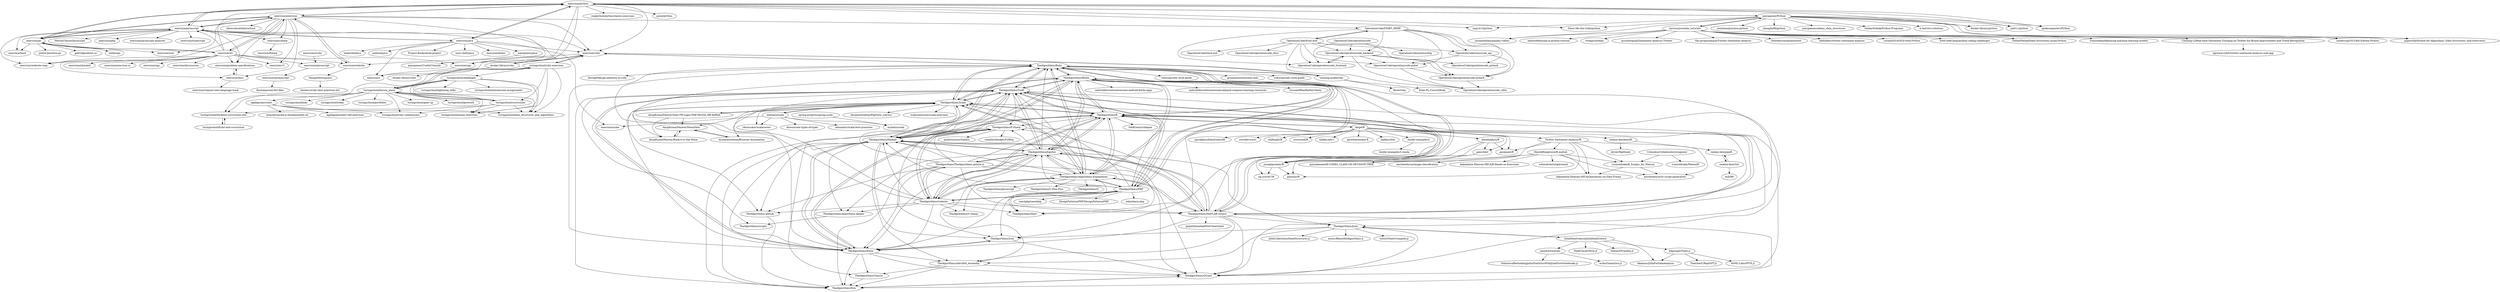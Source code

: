 digraph G {
"exercism/python" -> "xxg1413/python" ["e"=1]
"exercism/python" -> "exercism/exercism"
"exercism/python" -> "joeyajames/Python"
"exercism/python" -> "exercism/javascript"
"exercism/python" -> "exercism/c" ["e"=1]
"exercism/python" -> "Show-Me-the-Code/python" ["e"=1]
"exercism/python" -> "exercism/java"
"exercism/python" -> "realpython/python-basics-exercises" ["e"=1]
"exercism/python" -> "exercism/go"
"exercism/python" -> "poise/python" ["e"=1]
"exercism/python" -> "exercism/cpp"
"exercism/python" -> "docker-library/python" ["e"=1]
"exercism/python" -> "joe011/python" ["e"=1]
"exercism/python" -> "geekcomputers/Python" ["e"=1]
"exercism/python" -> "exercism/ruby"
"TheAlgorithms/Kotlin" -> "TheAlgorithms/Swift"
"TheAlgorithms/Kotlin" -> "TheAlgorithms/Dart" ["e"=1]
"TheAlgorithms/Kotlin" -> "TheAlgorithms/Scala"
"TheAlgorithms/Kotlin" -> "TheAlgorithms/Ruby"
"TheAlgorithms/Kotlin" -> "TheAlgorithms/R"
"TheAlgorithms/Kotlin" -> "TheAlgorithms/Algorithms-Explanation"
"TheAlgorithms/Kotlin" -> "TheAlgorithms/PHP"
"TheAlgorithms/Kotlin" -> "TheAlgorithms/Jupyter"
"TheAlgorithms/Kotlin" -> "TheAlgorithms/Haskell"
"TheAlgorithms/Kotlin" -> "TheAlgorithms/Elixir"
"TheAlgorithms/Kotlin" -> "androiddevnotes/awesome-jetpack-compose-learning-resources" ["e"=1]
"TheAlgorithms/Kotlin" -> "TheAlgorithms/website"
"TheAlgorithms/Kotlin" -> "TheAlgorithms/Lua"
"TheAlgorithms/Kotlin" -> "hussien89aa/KotlinUdemy" ["e"=1]
"TheAlgorithms/Kotlin" -> "androiddevnotes/awesome-android-kotlin-apps" ["e"=1]
"TheAlgorithms/PHP" -> "DesignPatternsPHP/DesignPatternsPHP" ["e"=1]
"TheAlgorithms/PHP" -> "TheAlgorithms/Swift"
"TheAlgorithms/PHP" -> "TheAlgorithms/Ruby"
"TheAlgorithms/PHP" -> "TheAlgorithms/Kotlin"
"TheAlgorithms/PHP" -> "TheAlgorithms/Algorithms-Explanation"
"TheAlgorithms/PHP" -> "TheAlgorithms/website"
"TheAlgorithms/PHP" -> "TheAlgorithms/Dart" ["e"=1]
"TheAlgorithms/PHP" -> "TheAlgorithms/Jupyter"
"TheAlgorithms/PHP" -> "odan/learn-php" ["e"=1]
"TheAlgorithms/PHP" -> "TheAlgorithms/R"
"TheAlgorithms/PHP" -> "TheAlgorithms/Elixir"
"TheAlgorithms/PHP" -> "TheAlgorithms/Haskell"
"TheAlgorithms/PHP" -> "reactphp/reactphp" ["e"=1]
"TheAlgorithms/PHP" -> "TheAlgorithms/Scala"
"TheAlgorithms/PHP" -> "TheAlgorithms/Lua"
"joeyajames/Python" -> "exercism/python"
"joeyajames/Python" -> "xxg1413/python" ["e"=1]
"joeyajames/Python" -> "Show-Me-the-Code/python" ["e"=1]
"joeyajames/Python" -> "docker-library/python" ["e"=1]
"joeyajames/Python" -> "joeyajames/udemy_data_structures"
"joeyajames/Python" -> "OmkarPathak/Python-Programs" ["e"=1]
"joeyajames/Python" -> "joe011/python" ["e"=1]
"joeyajames/Python" -> "justmarkham/pandas-videos" ["e"=1]
"joeyajames/Python" -> "vprusso/youtube_tutorials"
"joeyajames/Python" -> "geekcomputers/Python" ["e"=1]
"joeyajames/Python" -> "w-hat/ctci-solutions" ["e"=1]
"joeyajames/Python" -> "careercup/CtCI-6th-Edition-Python" ["e"=1]
"joeyajames/Python" -> "jmportilla/Python-for-Algorithms--Data-Structures--and-Interviews" ["e"=1]
"joeyajames/Python" -> "jwasham/practice-python" ["e"=1]
"joeyajames/Python" -> "zhanghe06/python" ["e"=1]
"kdpsingh/Tidier.jl" -> "ASML-Labs/PPTX.jl"
"kdpsingh/Tidier.jl" -> "ThatcherC/ReplGPT.jl"
"kdpsingh/Tidier.jl" -> "bkamins/JuliaForDataAnalysis"
"vprusso/youtube_tutorials" -> "joeyajames/Python"
"vprusso/youtube_tutorials" -> "ayushoriginal/Sentiment-Analysis-Twitter" ["e"=1]
"vprusso/youtube_tutorials" -> "justmarkham/pandas-videos" ["e"=1]
"vprusso/youtube_tutorials" -> "the-javapocalypse/Twitter-Sentiment-Analysis"
"vprusso/youtube_tutorials" -> "Sentdex/socialsentiment" ["e"=1]
"vprusso/youtube_tutorials" -> "Chulong-Li/Real-time-Sentiment-Tracking-on-Twitter-for-Brand-Improvement-and-Trend-Recognition"
"vprusso/youtube_tutorials" -> "abdulfatir/twitter-sentiment-analysis" ["e"=1]
"vprusso/youtube_tutorials" -> "susanli2016/NLP-with-Python" ["e"=1]
"vprusso/youtube_tutorials" -> "freeCodeCamp/python-coding-challenges" ["e"=1]
"vprusso/youtube_tutorials" -> "OmkarPathak/Data-Structures-using-Python" ["e"=1]
"vprusso/youtube_tutorials" -> "careercup/CtCI-6th-Edition-Python" ["e"=1]
"vprusso/youtube_tutorials" -> "trainindata/deploying-machine-learning-models" ["e"=1]
"vprusso/youtube_tutorials" -> "adashofdata/nlp-in-python-tutorial" ["e"=1]
"vprusso/youtube_tutorials" -> "jmportilla/Python-for-Algorithms--Data-Structures--and-Interviews" ["e"=1]
"vprusso/youtube_tutorials" -> "tweepy/tweepy" ["e"=1]
"TheAlgorithms/Ruby" -> "TheAlgorithms/Elixir"
"TheAlgorithms/Ruby" -> "exercism/ruby"
"TheAlgorithms/Ruby" -> "TheAlgorithms/Swift"
"TheAlgorithms/Ruby" -> "training-mode/ruby"
"TheAlgorithms/Ruby" -> "TheAlgorithms/Kotlin"
"TheAlgorithms/Ruby" -> "TheAlgorithms/PHP"
"TheAlgorithms/Ruby" -> "TheAlgorithms/Scala"
"TheAlgorithms/Ruby" -> "TheAlgorithms/R"
"TheAlgorithms/Ruby" -> "TheAlgorithms/Algorithms-Explanation"
"TheAlgorithms/Ruby" -> "rubocop/ruby-style-guide" ["e"=1]
"TheAlgorithms/Ruby" -> "TheAlgorithms/Haskell"
"TheAlgorithms/Ruby" -> "TheAlgorithms/MATLAB-Octave"
"TheAlgorithms/Ruby" -> "gramantin/awesome-rails" ["e"=1]
"TheAlgorithms/Ruby" -> "rubocop/rails-style-guide" ["e"=1]
"TheAlgorithms/Ruby" -> "davidgf/design-patterns-in-ruby" ["e"=1]
"turingschool/backend-curriculum-site" -> "turingschool/front-end-curriculum"
"turingschool/ruby-exercises" -> "turingschool/challenges"
"turingschool/ruby-exercises" -> "turingschool/lesson_plans"
"turingschool/ruby-exercises" -> "turingschool/enums-exercises"
"turingschool/ruby-exercises" -> "turingschool/curriculum"
"turingschool/ruby-exercises" -> "turingschool/backend-curriculum-site"
"turingschool/ruby-exercises" -> "exercism/ruby"
"turingschool/ruby-exercises" -> "turingschool/data_structures_and_algorithms"
"TheAlgorithms/R" -> "TheAlgorithms/Jupyter"
"TheAlgorithms/R" -> "TheAlgorithms/MATLAB-Octave"
"TheAlgorithms/R" -> "TheAlgorithms/Scala"
"TheAlgorithms/R" -> "TheAlgorithms/Haskell"
"TheAlgorithms/R" -> "TheAlgorithms/Swift"
"TheAlgorithms/R" -> "TheAlgorithms/Kotlin"
"TheAlgorithms/R" -> "TheAlgorithms/Algorithms-Explanation"
"TheAlgorithms/R" -> "TheAlgorithms/Ruby"
"TheAlgorithms/R" -> "TheAlgorithms/Julia"
"TheAlgorithms/R" -> "dmpe/R"
"TheAlgorithms/R" -> "TheAlgorithms/Elixir"
"TheAlgorithms/R" -> "TheAlgorithms/F-Sharp"
"TheAlgorithms/R" -> "TheAlgorithms/website"
"TheAlgorithms/R" -> "SebKrantz/collapse" ["e"=1]
"TheAlgorithms/R" -> "TheAlgorithms/OCaml"
"TheAlgorithms/Algorithms-Explanation" -> "TheAlgorithms/website"
"TheAlgorithms/Algorithms-Explanation" -> "TheAlgorithms/Jupyter"
"TheAlgorithms/Algorithms-Explanation" -> "TheAlgorithms/C-Sharp" ["e"=1]
"TheAlgorithms/Algorithms-Explanation" -> "TheAlgorithms/Kotlin"
"TheAlgorithms/Algorithms-Explanation" -> "TheAlgorithms/R"
"TheAlgorithms/Algorithms-Explanation" -> "TheAlgorithms/Ruby"
"TheAlgorithms/Algorithms-Explanation" -> "TheAlgorithms/PHP"
"TheAlgorithms/Algorithms-Explanation" -> "TheAlgorithms/Scala"
"TheAlgorithms/Algorithms-Explanation" -> "TheAlgorithms/Swift"
"TheAlgorithms/Algorithms-Explanation" -> "TheAlgorithms/MATLAB-Octave"
"TheAlgorithms/Algorithms-Explanation" -> "TheAlgorithms/C" ["e"=1]
"TheAlgorithms/Algorithms-Explanation" -> "TheAlgorithms/Javascript" ["e"=1]
"TheAlgorithms/Algorithms-Explanation" -> "TheAlgorithms/C-Plus-Plus" ["e"=1]
"TheAlgorithms/Algorithms-Explanation" -> "TheAlgorithms/Dart" ["e"=1]
"TheAlgorithms/Algorithms-Explanation" -> "TheAlgorithms/Haskell"
"exercism/exercism" -> "exercism/cli"
"exercism/exercism" -> "exercism/website"
"exercism/exercism" -> "exercism/python"
"exercism/exercism" -> "exercism/javascript"
"exercism/exercism" -> "exercism/go"
"exercism/exercism" -> "exercism/rust" ["e"=1]
"exercism/exercism" -> "exercism/website-copy" ["e"=1]
"exercism/exercism" -> "exercism/problem-specifications"
"exercism/exercism" -> "exercism/v3"
"exercism/exercism" -> "exercism/ruby"
"exercism/exercism" -> "exercism/docs"
"exercism/exercism" -> "exercism/cpp"
"exercism/exercism" -> "elixirschool/elixirschool" ["e"=1]
"exercism/exercism" -> "OperationCode/START_HERE"
"exercism/exercism" -> "exercism/csharp"
"exercism/cli" -> "exercism/exercism"
"exercism/cli" -> "exercism/exercism.io" ["e"=1]
"exercism/cli" -> "exercism/website"
"exercism/cli" -> "exercism/website-copy" ["e"=1]
"exercism/cli" -> "exercism/go"
"exercism/cli" -> "exercism/docs"
"exercism/cli" -> "exercism/xjavascript"
"exercism/cli" -> "exercism/xgo"
"exercism/cli" -> "exercism/cpp"
"exercism/cli" -> "exercism/v3"
"exercism/cli" -> "exercism/problem-specifications"
"exercism/cli" -> "exercism/javascript"
"exercism/cli" -> "exercism/discussions"
"exercism/cli" -> "exercism/xhaskell"
"exercism/cli" -> "exercism/python"
"exercism/problem-specifications" -> "exercism/docs"
"spring-projects/spring-scala" -> "mybatis/scala"
"dmpe/R" -> "datadolphyn/R"
"dmpe/R" -> "swirldev/swirl" ["e"=1]
"dmpe/R" -> "TheAlgorithms/R"
"dmpe/R" -> "panschk/r"
"dmpe/R" -> "Twitter-Sentiment-Analysis/R"
"dmpe/R" -> "shifteight/R"
"dmpe/R" -> "ncornwell/R"
"dmpe/R" -> "renkun-ken/learnR"
"dmpe/R" -> "hadley/adv-r" ["e"=1]
"dmpe/R" -> "josephpconley/R"
"dmpe/R" -> "binder-examples/r"
"dmpe/R" -> "geoquant/R"
"dmpe/R" -> "qinwf/awesome-R" ["e"=1]
"dmpe/R" -> "hadley/r4ds" ["e"=1]
"dmpe/R" -> "ujjwalkarn/DataScienceR" ["e"=1]
"OperationCode/front-end" -> "OperationCode/operationcode_backend"
"OperationCode/front-end" -> "OperationCode/operationcode-pybot"
"OperationCode/front-end" -> "OperationCode/operationcode-pyback"
"OperationCode/front-end" -> "OperationCode/START_HERE"
"OperationCode/front-end" -> "OperationCode/operationcode_infra"
"OperationCode/front-end" -> "OperationCode/operationcode_frontend"
"OperationCode/front-end" -> "OperationCode/back-end"
"OperationCode/front-end" -> "OperationCode/operationcode_docs"
"OperationCode/front-end" -> "OperationCode/resources_api"
"renkun-ken/learnR" -> "jbryer/Rgitbook"
"renkun-ken/learnR" -> "renkun-ken/pipeR"
"TheAlgorithms/MATLAB-Octave" -> "TheAlgorithms/R"
"TheAlgorithms/MATLAB-Octave" -> "TheAlgorithms/Jupyter"
"TheAlgorithms/MATLAB-Octave" -> "TheAlgorithms/Elixir"
"TheAlgorithms/MATLAB-Octave" -> "TheAlgorithms/Elm"
"TheAlgorithms/MATLAB-Octave" -> "TheAlgorithms/Haskell"
"TheAlgorithms/MATLAB-Octave" -> "TheAlgorithms/Swift"
"TheAlgorithms/MATLAB-Octave" -> "TheAlgorithms/OCaml"
"TheAlgorithms/MATLAB-Octave" -> "TheAlgorithms/Ruby"
"TheAlgorithms/MATLAB-Octave" -> "TheAlgorithms/F-Sharp"
"TheAlgorithms/MATLAB-Octave" -> "TheAlgorithms/Algorithms-Explanation"
"TheAlgorithms/MATLAB-Octave" -> "TheAlgorithms/AArch64_Assembly"
"TheAlgorithms/MATLAB-Octave" -> "peijin94/matlabPlotCheatsheet" ["e"=1]
"TheAlgorithms/MATLAB-Octave" -> "TheAlgorithms/Kotlin"
"TheAlgorithms/MATLAB-Octave" -> "TheAlgorithms/Scala"
"TheAlgorithms/MATLAB-Octave" -> "TheAlgorithms/Julia"
"exercism/javascript" -> "exercism/typescript"
"exercism/javascript" -> "exercism/ruby"
"exercism/javascript" -> "exercism/website-copy" ["e"=1]
"exercism/javascript" -> "exercism/problem-specifications"
"exercism/javascript" -> "exercism/python"
"exercism/javascript" -> "exercism/java"
"exercism/javascript" -> "exercism/bash"
"exercism/javascript" -> "MartinChavez/Javascript" ["e"=1]
"exercism/javascript" -> "exercism/exercism"
"exercism/javascript" -> "exercism/php"
"exercism/javascript" -> "exercism/cpp"
"exercism/javascript" -> "exercism/csharp"
"exercism/javascript" -> "exercism/go"
"exercism/javascript" -> "exercism/javascript-analyzer"
"TheAlgorithms/website" -> "TheAlgorithms/Algorithms-Explanation"
"TheAlgorithms/website" -> "TheAlgorithms/Jupyter"
"TheAlgorithms/website" -> "TheAlgorithms/Swift"
"TheAlgorithms/website" -> "TheAlgorithms/TheAlgorithms.github.io"
"TheAlgorithms/website" -> "TheAlgorithms/PHP"
"TheAlgorithms/website" -> "TheAlgorithms/Kotlin"
"TheAlgorithms/website" -> "TheAlgorithms/algorithms-keeper"
"TheAlgorithms/website" -> "TheAlgorithms/R"
"TheAlgorithms/website" -> "TheAlgorithms/MATLAB-Octave"
"TheAlgorithms/website" -> "TheAlgorithms/Haskell"
"TheAlgorithms/website" -> "TheAlgorithms/Ruby"
"TheAlgorithms/website" -> "TheAlgorithms/Elixir"
"TheAlgorithms/website" -> "TheAlgorithms/Dart" ["e"=1]
"TheAlgorithms/website" -> "TheAlgorithms/.github"
"TheAlgorithms/website" -> "TheAlgorithms/C-Sharp" ["e"=1]
"OperationCode/START_HERE" -> "OperationCode/resources_api"
"OperationCode/START_HERE" -> "OperationCode/front-end"
"OperationCode/START_HERE" -> "OperationCode/operationcode_frontend"
"OperationCode/START_HERE" -> "OperationCode/operationcode_backend"
"OperationCode/START_HERE" -> "OperationCode/operationcode-pybot"
"OperationCode/START_HERE" -> "OperationCode/operationcode-pyback"
"OperationCode/START_HERE" -> "OperationCode/operationcode_pyback"
"TheAlgorithms/Elixir" -> "TheAlgorithms/Elm"
"TheAlgorithms/Elixir" -> "TheAlgorithms/Haskell"
"TheAlgorithms/Elixir" -> "TheAlgorithms/OCaml"
"TheAlgorithms/Elixir" -> "TheAlgorithms/F-Sharp"
"TheAlgorithms/Elixir" -> "TheAlgorithms/Lua"
"TheAlgorithms/Elixir" -> "TheAlgorithms/Swift"
"TheAlgorithms/Elixir" -> "TheAlgorithms/AArch64_Assembly"
"TheAlgorithms/Elixir" -> "TheAlgorithms/Clojure"
"TheAlgorithms/Lua" -> "TheAlgorithms/Elixir"
"TheAlgorithms/Lua" -> "TheAlgorithms/OCaml"
"TheAlgorithms/Haskell" -> "TheAlgorithms/Elixir"
"TheAlgorithms/Haskell" -> "TheAlgorithms/Elm"
"TheAlgorithms/Haskell" -> "TheAlgorithms/F-Sharp"
"TheAlgorithms/Haskell" -> "TheAlgorithms/Swift"
"TheAlgorithms/Haskell" -> "TheAlgorithms/OCaml"
"TheAlgorithms/Haskell" -> "TheAlgorithms/Clojure"
"TheAlgorithms/Haskell" -> "TheAlgorithms/Lua"
"TheAlgorithms/Haskell" -> "TheAlgorithms/Jupyter"
"TheAlgorithms/Haskell" -> "TheAlgorithms/AArch64_Assembly"
"TheAlgorithms/Haskell" -> "TheAlgorithms/MATLAB-Octave"
"TheAlgorithms/Haskell" -> "TheAlgorithms/R"
"TheAlgorithms/Haskell" -> "TheAlgorithms/Scala"
"TheAlgorithms/Haskell" -> "TheAlgorithms/.github"
"TheAlgorithms/Haskell" -> "TheAlgorithms/Ruby"
"TheAlgorithms/Haskell" -> "TheAlgorithms/algorithms-keeper"
"Chulong-Li/Real-time-Sentiment-Tracking-on-Twitter-for-Brand-Improvement-and-Trend-Recognition" -> "agrawal-rohit/twitter-sentiment-analysis-web-app"
"exercism/xjavascript" -> "exercism/xecmascript"
"TheAlgorithms/Elm" -> "TheAlgorithms/OCaml"
"TheAlgorithms/Scala" -> "AnupKumarPanwar/MoonData"
"TheAlgorithms/Scala" -> "AnupKumarPanwar/Book-it-to-the-Moon"
"TheAlgorithms/Scala" -> "dynamitechetan/FogView_Library" ["e"=1]
"TheAlgorithms/Scala" -> "AnupKumarPanwar/Ionic-FB-Login-PHP-MySQL-DB-AdMob"
"TheAlgorithms/Scala" -> "TheAlgorithms/Kotlin"
"TheAlgorithms/Scala" -> "TheAlgorithms/R"
"TheAlgorithms/Scala" -> "dynamitechetan/Browser-Automation"
"TheAlgorithms/Scala" -> "TheAlgorithms/Haskell"
"TheAlgorithms/Scala" -> "TheAlgorithms/Ruby"
"TheAlgorithms/Scala" -> "vkostyukov/scalacaster" ["e"=1]
"TheAlgorithms/Scala" -> "TheAlgorithms/Swift"
"TheAlgorithms/Scala" -> "scala-exercises/scala-exercises" ["e"=1]
"TheAlgorithms/Scala" -> "TheAlgorithms/Algorithms-Explanation"
"TheAlgorithms/Scala" -> "TheAlgorithms/Elixir"
"TheAlgorithms/Scala" -> "mbonaci/scala"
"TheAlgorithms/.github" -> "TheAlgorithms/Elm"
"exercism/xecmascript" -> "Roshanjossey/dot-files"
"TheAlgorithms/Swift" -> "TheAlgorithms/Haskell"
"TheAlgorithms/Swift" -> "TheAlgorithms/Kotlin"
"TheAlgorithms/Swift" -> "TheAlgorithms/Elixir"
"TheAlgorithms/Swift" -> "TheAlgorithms/OCaml"
"TheAlgorithms/Swift" -> "TheAlgorithms/Elm"
"TheAlgorithms/Swift" -> "TheAlgorithms/Jupyter"
"TheAlgorithms/Swift" -> "TheAlgorithms/F-Sharp"
"TheAlgorithms/Swift" -> "TheAlgorithms/Lua"
"TheAlgorithms/Swift" -> "TheAlgorithms/Ruby"
"TheAlgorithms/Swift" -> "TheAlgorithms/scripts"
"TheAlgorithms/Swift" -> "TheAlgorithms/MATLAB-Octave"
"TheAlgorithms/Swift" -> "TheAlgorithms/PHP"
"TheAlgorithms/Swift" -> "TheAlgorithms/R"
"TheAlgorithms/Swift" -> "TheAlgorithms/Scala"
"TheAlgorithms/Swift" -> "TheAlgorithms/.github"
"TheAlgorithms/Julia" -> "JuliaDataScience/JuliaDataScience"
"TheAlgorithms/Julia" -> "mossr/BeautifulAlgorithms.jl" ["e"=1]
"TheAlgorithms/Julia" -> "tshort/StaticCompiler.jl" ["e"=1]
"TheAlgorithms/Julia" -> "TheAlgorithms/Lua"
"TheAlgorithms/Julia" -> "TheAlgorithms/OCaml"
"TheAlgorithms/Julia" -> "JuliaCollections/DataStructures.jl" ["e"=1]
"TheAlgorithms/Julia" -> "TheAlgorithms/AArch64_Assembly"
"OperationCode/resources_api" -> "OperationCode/operationcode-pybot"
"OperationCode/resources_api" -> "OperationCode/operationcode-pyback"
"TheAlgorithms/F-Sharp" -> "TheAlgorithms/Elm"
"TheAlgorithms/F-Sharp" -> "TheAlgorithms/OCaml"
"TheAlgorithms/F-Sharp" -> "TheAlgorithms/Elixir"
"TheAlgorithms/F-Sharp" -> "TheAlgorithms/Haskell"
"TheAlgorithms/F-Sharp" -> "ronaldschlenker/FsHttp" ["e"=1]
"TheAlgorithms/F-Sharp" -> "pimbrouwers/Validus" ["e"=1]
"exercism/xruby" -> "exercism/xjavascript"
"turingschool/curriculum" -> "turingschool/lesson_plans"
"turingschool/curriculum" -> "turingschool/challenges"
"turingschool/curriculum" -> "turingschool/data_structures_and_algorithms"
"turingschool/curriculum" -> "turingschool/enums-exercises"
"turingschool/curriculum" -> "turingschool/backend-curriculum-site"
"turingschool/curriculum" -> "turingschool/ruby-submissions"
"turingschool/lesson_plans" -> "turingschool/challenges"
"turingschool/lesson_plans" -> "turingschool/curriculum"
"turingschool/lesson_plans" -> "turingschool/data_structures_and_algorithms"
"turingschool/lesson_plans" -> "turingschool/links"
"turingschool/lesson_plans" -> "turingschool/today"
"turingschool/lesson_plans" -> "turingschool/portfolios"
"turingschool/lesson_plans" -> "turingschool/ruby-exercises"
"turingschool/lesson_plans" -> "turingschool/enums-exercises"
"turingschool/lesson_plans" -> "turingschool/ruby-submissions"
"turingschool/lesson_plans" -> "applegrain/creact"
"turingschool/lesson_plans" -> "turingschool/gear-up"
"turingschool/lesson_plans" -> "turingschool/backend-curriculum-site"
"turingschool/lesson_plans" -> "turingschool/prework"
"TheAlgorithms/AArch64_Assembly" -> "TheAlgorithms/Clojure"
"TheAlgorithms/AArch64_Assembly" -> "TheAlgorithms/Elm"
"TheAlgorithms/AArch64_Assembly" -> "TheAlgorithms/OCaml"
"TheAlgorithms/Jupyter" -> "TheAlgorithms/R"
"TheAlgorithms/Jupyter" -> "TheAlgorithms/Algorithms-Explanation"
"TheAlgorithms/Jupyter" -> "TheAlgorithms/Swift"
"TheAlgorithms/Jupyter" -> "TheAlgorithms/MATLAB-Octave"
"TheAlgorithms/Jupyter" -> "TheAlgorithms/Haskell"
"TheAlgorithms/Jupyter" -> "TheAlgorithms/algorithms-keeper"
"TheAlgorithms/Jupyter" -> "TheAlgorithms/website"
"TheAlgorithms/Jupyter" -> "TheAlgorithms/Elixir"
"TheAlgorithms/Jupyter" -> "TheAlgorithms/TheAlgorithms.github.io"
"TheAlgorithms/Jupyter" -> "TheAlgorithms/Kotlin"
"TheAlgorithms/Jupyter" -> "TheAlgorithms/Julia"
"TheAlgorithms/Jupyter" -> "TheAlgorithms/F-Sharp"
"TheAlgorithms/Jupyter" -> "TheAlgorithms/Ruby"
"TheAlgorithms/Jupyter" -> "TheAlgorithms/AArch64_Assembly"
"TheAlgorithms/Jupyter" -> "TheAlgorithms/Dart" ["e"=1]
"exercism/java" -> "exercism/python"
"exercism/java" -> "exercism/javascript"
"exercism/java" -> "sous-chefs/java" ["e"=1]
"exercism/java" -> "exercism/kotlin"
"exercism/java" -> "hmkcode/Java" ["e"=1]
"exercism/java" -> "exercism/c" ["e"=1]
"exercism/java" -> "joeyajames/Java"
"exercism/java" -> "pubnub/java" ["e"=1]
"exercism/java" -> "Project-Books/book-project" ["e"=1]
"exercism/java" -> "exercism/ruby"
"exercism/java" -> "exercism/scala"
"binder-examples/r" -> "binder-examples/r-conda"
"ColumbusCollaboratory/cognizer" -> "rustyoldrake/WatsonR"
"ColumbusCollaboratory/cognizer" -> "rustyoldrake/R_Scripts_for_Watson"
"exercism/ruby" -> "training-mode/ruby"
"exercism/ruby" -> "turingschool/ruby-exercises"
"exercism/ruby" -> "TheAlgorithms/Ruby"
"exercism/ruby" -> "docker-library/ruby"
"exercism/ruby" -> "exercism/website"
"TheAlgorithms/algorithms-keeper" -> "TheAlgorithms/scripts"
"training-mode/ruby" -> "exercism/ruby"
"training-mode/ruby" -> "TheAlgorithms/Ruby"
"training-mode/ruby" -> "Beub/ruby"
"training-mode/ruby" -> "Duke-PL-Course/Ruby"
"exercism/go" -> "exercism/rust" ["e"=1]
"exercism/go" -> "exercism/exercism"
"exercism/go" -> "exercism/bash"
"exercism/go" -> "exercism/cli"
"exercism/go" -> "exercism/javascript"
"exercism/go" -> "exercism/python"
"exercism/go" -> "gobridge/about-us"
"exercism/go" -> "stellar/go" ["e"=1]
"exercism/go" -> "plutov/practice-go" ["e"=1]
"exercism/csharp" -> "exercism/fsharp"
"docker-library/ruby" -> "docker-library/rails"
"docker-library/ruby" -> "exercism/ruby"
"renkun-ken/pipeR" -> "renkun-ken/rlist"
"exercism/cpp" -> "exercism/c" ["e"=1]
"joeyajames/Java" -> "joeyajames/UsefulUtensils"
"turingschool/challenges" -> "turingschool/lesson_plans"
"turingschool/challenges" -> "turingschool/data_structures_and_algorithms"
"turingschool/challenges" -> "turingschool/enums-exercises"
"turingschool/challenges" -> "turingschool/intermission-assignments"
"turingschool/challenges" -> "turingschool/curriculum"
"turingschool/challenges" -> "turingschool/lightning_talks"
"Twitter-Sentiment-Analysis/R" -> "rustyoldrake/R_Scripts_for_Watson"
"Twitter-Sentiment-Analysis/R" -> "amritenduroy/tv-script-generation"
"Twitter-Sentiment-Analysis/R" -> "josephpconley/R"
"Twitter-Sentiment-Analysis/R" -> "Aakanksha-Dhawan-MICA/Operations-on-Data-Frame"
"Twitter-Sentiment-Analysis/R" -> "panmari/R"
"Twitter-Sentiment-Analysis/R" -> "geoquant/R"
"Twitter-Sentiment-Analysis/R" -> "HenrikBengtsson/R.matlab"
"exercism/website" -> "thoughtbot/upcase"
"exercism/website" -> "exercism/exercism"
"JuliaDataScience/JuliaDataScience" -> "TheAlgorithms/Julia"
"JuliaDataScience/JuliaDataScience" -> "FedeClaudi/Term.jl" ["e"=1]
"JuliaDataScience/JuliaDataScience" -> "julia4ta/tutorials"
"JuliaDataScience/JuliaDataScience" -> "tlienart/Franklin.jl" ["e"=1]
"JuliaDataScience/JuliaDataScience" -> "bkamins/JuliaForDataAnalysis"
"JuliaDataScience/JuliaDataScience" -> "kdpsingh/Tidier.jl"
"mbonaci/scala" -> "vkostyukov/scalacaster" ["e"=1]
"mbonaci/scala" -> "mybatis/scala"
"mbonaci/scala" -> "TheAlgorithms/Scala"
"mbonaci/scala" -> "alexandru/scala-best-practices" ["e"=1]
"mbonaci/scala" -> "exercism/scala"
"mbonaci/scala" -> "ktoso/scala-types-of-types"
"TheAlgorithms/OCaml" -> "TheAlgorithms/Elm"
"OperationCode/operationcode_backend" -> "OperationCode/operationcode-pyback"
"OperationCode/operationcode_backend" -> "OperationCode/operationcode-pybot"
"OperationCode/operationcode_backend" -> "OperationCode/operationcode_frontend"
"OperationCode/operationcode_backend" -> "OperationCode/operationcode_infra"
"OperationCode/operationcode_backend" -> "OperationCode/operationcode_pyback"
"TheAlgorithms/TheAlgorithms.github.io" -> "TheAlgorithms/Elixir"
"TheAlgorithms/TheAlgorithms.github.io" -> "TheAlgorithms/Jupyter"
"TheAlgorithms/TheAlgorithms.github.io" -> "TheAlgorithms/website"
"TheAlgorithms/TheAlgorithms.github.io" -> "TheAlgorithms/Haskell"
"TheAlgorithms/TheAlgorithms.github.io" -> "TheAlgorithms/OCaml"
"TheAlgorithms/TheAlgorithms.github.io" -> "TheAlgorithms/Elm"
"TheAlgorithms/TheAlgorithms.github.io" -> "TheAlgorithms/MATLAB-Octave"
"TheAlgorithms/TheAlgorithms.github.io" -> "TheAlgorithms/F-Sharp"
"TheAlgorithms/TheAlgorithms.github.io" -> "TheAlgorithms/Algorithms-Explanation"
"TheAlgorithms/TheAlgorithms.github.io" -> "TheAlgorithms/.github"
"TheAlgorithms/TheAlgorithms.github.io" -> "TheAlgorithms/Swift"
"TheAlgorithms/TheAlgorithms.github.io" -> "TheAlgorithms/R"
"HenrikBengtsson/R.matlab" -> "Aakanksha-Dhawan-MICA/Operations-on-Data-Frame"
"HenrikBengtsson/R.matlab" -> "amritenduroy/tv-script-generation"
"HenrikBengtsson/R.matlab" -> "rustyoldrake/R_Scripts_for_Watson"
"HenrikBengtsson/R.matlab" -> "schmidtchristoph/reach"
"HenrikBengtsson/R.matlab" -> "priyankaneel/R-CODES_CLASS-ON-DECISION-TREE"
"HenrikBengtsson/R.matlab" -> "amritenduroy/image-classification"
"HenrikBengtsson/R.matlab" -> "Aakanksha-Dhawan-MICA/R-Hands-on-Exercises"
"datadolphyn/R" -> "geoquant/R"
"datadolphyn/R" -> "panschk/r"
"datadolphyn/R" -> "josephpconley/R"
"datadolphyn/R" -> "raj-ssw567/R"
"josephpconley/R" -> "panmari/R"
"josephpconley/R" -> "raj-ssw567/R"
"rustyoldrake/R_Scripts_for_Watson" -> "amritenduroy/tv-script-generation"
"rustyoldrake/R_Scripts_for_Watson" -> "Aakanksha-Dhawan-MICA/Operations-on-Data-Frame"
"julia4ta/tutorials" -> "StatisticalRethinkingJulia/StatisticsWithJuliaPlutoNotebooks.jl" ["e"=1]
"julia4ta/tutorials" -> "aviks/GameZero.jl" ["e"=1]
"panschk/r" -> "josephpconley/R"
"panschk/r" -> "panmari/R"
"turingschool/front-end-curriculum" -> "turingschool/backend-curriculum-site"
"exercism/docs" -> "exercism/problem-specifications"
"exercism/docs" -> "exercism/request-new-language-track"
"AnupKumarPanwar/Ionic-FB-Login-PHP-MySQL-DB-AdMob" -> "AnupKumarPanwar/MoonData"
"AnupKumarPanwar/Ionic-FB-Login-PHP-MySQL-DB-AdMob" -> "AnupKumarPanwar/Book-it-to-the-Moon"
"AnupKumarPanwar/Ionic-FB-Login-PHP-MySQL-DB-AdMob" -> "TheAlgorithms/Scala"
"AnupKumarPanwar/Book-it-to-the-Moon" -> "AnupKumarPanwar/MoonData"
"AnupKumarPanwar/MoonData" -> "AnupKumarPanwar/Book-it-to-the-Moon"
"AnupKumarPanwar/MoonData" -> "dynamitechetan/Browser-Automation"
"dynamitechetan/Browser-Automation" -> "AnupKumarPanwar/MoonData"
"OperationCode/operationcode" -> "OperationCode/mentorship"
"OperationCode/operationcode" -> "OperationCode/operationcode_frontend"
"OperationCode/operationcode" -> "OperationCode/operationcode_backend"
"thoughtbot/upcase" -> "hexdevs/ruby-best-practices-list"
"OperationCode/operationcode_frontend" -> "OperationCode/operationcode_backend"
"OperationCode/operationcode-pyback" -> "OperationCode/operationcode_infra"
"OperationCode/operationcode-pybot" -> "OperationCode/operationcode-pyback"
"OperationCode/operationcode-pybot" -> "OperationCode/operationcode_infra"
"renkun-ken/rlist" -> "renkun-ken/pipeR"
"renkun-ken/rlist" -> "wch/R6" ["e"=1]
"applegrain/creact" -> "mdn/advanced-js-fundamentals-ck" ["e"=1]
"applegrain/creact" -> "turingschool/ruby-submissions"
"applegrain/creact" -> "applegrain/react-tdd-exercises"
"applegrain/creact" -> "turingschool/data_structures_and_algorithms"
"TheAlgorithms/Clojure" -> "TheAlgorithms/Elm"
"exercism/python" ["l"="14.825,5.737"]
"xxg1413/python" ["l"="15.87,5.887"]
"exercism/exercism" ["l"="14.84,5.789"]
"joeyajames/Python" ["l"="14.886,5.666"]
"exercism/javascript" ["l"="14.812,5.762"]
"exercism/c" ["l"="-13.935,21.354"]
"Show-Me-the-Code/python" ["l"="15.883,5.911"]
"exercism/java" ["l"="14.764,5.755"]
"realpython/python-basics-exercises" ["l"="25.429,-20.901"]
"exercism/go" ["l"="14.861,5.757"]
"poise/python" ["l"="15.873,6.012"]
"exercism/cpp" ["l"="14.816,5.783"]
"docker-library/python" ["l"="-12.217,-7.295"]
"joe011/python" ["l"="15.857,5.859"]
"geekcomputers/Python" ["l"="27.996,-20.623"]
"exercism/ruby" ["l"="14.72,5.738"]
"TheAlgorithms/Kotlin" ["l"="14.583,5.622"]
"TheAlgorithms/Swift" ["l"="14.568,5.613"]
"TheAlgorithms/Dart" ["l"="-33.74,22.87"]
"TheAlgorithms/Scala" ["l"="14.56,5.665"]
"TheAlgorithms/Ruby" ["l"="14.606,5.648"]
"TheAlgorithms/R" ["l"="14.562,5.593"]
"TheAlgorithms/Algorithms-Explanation" ["l"="14.575,5.644"]
"TheAlgorithms/PHP" ["l"="14.602,5.613"]
"TheAlgorithms/Jupyter" ["l"="14.548,5.604"]
"TheAlgorithms/Haskell" ["l"="14.555,5.618"]
"TheAlgorithms/Elixir" ["l"="14.54,5.617"]
"androiddevnotes/awesome-jetpack-compose-learning-resources" ["l"="48.168,-3.338"]
"TheAlgorithms/website" ["l"="14.583,5.592"]
"TheAlgorithms/Lua" ["l"="14.531,5.636"]
"hussien89aa/KotlinUdemy" ["l"="47.81,-3.062"]
"androiddevnotes/awesome-android-kotlin-apps" ["l"="48.099,-3.261"]
"DesignPatternsPHP/DesignPatternsPHP" ["l"="-26.198,-40.277"]
"odan/learn-php" ["l"="-26.207,-40.359"]
"reactphp/reactphp" ["l"="-26.62,-41.281"]
"joeyajames/udemy_data_structures" ["l"="14.883,5.632"]
"OmkarPathak/Python-Programs" ["l"="25.457,-20.883"]
"justmarkham/pandas-videos" ["l"="23.308,30.614"]
"vprusso/youtube_tutorials" ["l"="14.932,5.625"]
"w-hat/ctci-solutions" ["l"="31.357,-21.553"]
"careercup/CtCI-6th-Edition-Python" ["l"="31.378,-21.51"]
"jmportilla/Python-for-Algorithms--Data-Structures--and-Interviews" ["l"="25.282,-20.771"]
"jwasham/practice-python" ["l"="31.283,-21.312"]
"zhanghe06/python" ["l"="15.901,5.891"]
"kdpsingh/Tidier.jl" ["l"="14.36,5.634"]
"ASML-Labs/PPTX.jl" ["l"="14.33,5.621"]
"ThatcherC/ReplGPT.jl" ["l"="14.332,5.65"]
"bkamins/JuliaForDataAnalysis" ["l"="14.387,5.641"]
"ayushoriginal/Sentiment-Analysis-Twitter" ["l"="29.236,31.366"]
"the-javapocalypse/Twitter-Sentiment-Analysis" ["l"="14.942,5.585"]
"Sentdex/socialsentiment" ["l"="20.47,28.838"]
"Chulong-Li/Real-time-Sentiment-Tracking-on-Twitter-for-Brand-Improvement-and-Trend-Recognition" ["l"="14.982,5.601"]
"abdulfatir/twitter-sentiment-analysis" ["l"="29.232,31.305"]
"susanli2016/NLP-with-Python" ["l"="29.773,32.75"]
"freeCodeCamp/python-coding-challenges" ["l"="27.553,-24.864"]
"OmkarPathak/Data-Structures-using-Python" ["l"="25.374,-20.786"]
"trainindata/deploying-machine-learning-models" ["l"="23.795,30.17"]
"adashofdata/nlp-in-python-tutorial" ["l"="29.761,32.78"]
"tweepy/tweepy" ["l"="-4.904,-45.289"]
"training-mode/ruby" ["l"="14.666,5.693"]
"rubocop/ruby-style-guide" ["l"="8.498,-30.995"]
"TheAlgorithms/MATLAB-Octave" ["l"="14.55,5.632"]
"gramantin/awesome-rails" ["l"="8.428,-30.909"]
"rubocop/rails-style-guide" ["l"="8.431,-31.006"]
"davidgf/design-patterns-in-ruby" ["l"="8.508,-30.812"]
"turingschool/backend-curriculum-site" ["l"="14.641,5.851"]
"turingschool/front-end-curriculum" ["l"="14.613,5.855"]
"turingschool/ruby-exercises" ["l"="14.677,5.833"]
"turingschool/challenges" ["l"="14.68,5.878"]
"turingschool/lesson_plans" ["l"="14.655,5.883"]
"turingschool/enums-exercises" ["l"="14.681,5.859"]
"turingschool/curriculum" ["l"="14.666,5.863"]
"turingschool/data_structures_and_algorithms" ["l"="14.65,5.869"]
"TheAlgorithms/Julia" ["l"="14.488,5.62"]
"dmpe/R" ["l"="14.53,5.477"]
"TheAlgorithms/F-Sharp" ["l"="14.524,5.593"]
"SebKrantz/collapse" ["l"="20.271,43.361"]
"TheAlgorithms/OCaml" ["l"="14.523,5.614"]
"TheAlgorithms/C-Sharp" ["l"="25.372,17.739"]
"TheAlgorithms/C" ["l"="-12.341,22.217"]
"TheAlgorithms/Javascript" ["l"="27.944,-20.079"]
"TheAlgorithms/C-Plus-Plus" ["l"="-12.284,22.178"]
"exercism/cli" ["l"="14.869,5.802"]
"exercism/website" ["l"="14.795,5.806"]
"exercism/rust" ["l"="-9.005,4.846"]
"exercism/website-copy" ["l"="22.689,14.284"]
"exercism/problem-specifications" ["l"="14.843,5.821"]
"exercism/v3" ["l"="14.892,5.778"]
"exercism/docs" ["l"="14.86,5.837"]
"elixirschool/elixirschool" ["l"="34.608,-26.694"]
"OperationCode/START_HERE" ["l"="14.978,5.851"]
"exercism/csharp" ["l"="14.815,5.829"]
"exercism/exercism.io" ["l"="8.993,-30.883"]
"exercism/xjavascript" ["l"="14.895,5.879"]
"exercism/xgo" ["l"="14.906,5.839"]
"exercism/discussions" ["l"="14.91,5.795"]
"exercism/xhaskell" ["l"="14.914,5.814"]
"spring-projects/spring-scala" ["l"="14.504,5.822"]
"mybatis/scala" ["l"="14.538,5.786"]
"datadolphyn/R" ["l"="14.532,5.448"]
"swirldev/swirl" ["l"="20.322,43.68"]
"panschk/r" ["l"="14.555,5.455"]
"Twitter-Sentiment-Analysis/R" ["l"="14.554,5.408"]
"shifteight/R" ["l"="14.496,5.471"]
"ncornwell/R" ["l"="14.504,5.493"]
"renkun-ken/learnR" ["l"="14.456,5.428"]
"hadley/adv-r" ["l"="20.283,43.604"]
"josephpconley/R" ["l"="14.55,5.439"]
"binder-examples/r" ["l"="14.496,5.437"]
"geoquant/R" ["l"="14.539,5.432"]
"qinwf/awesome-R" ["l"="20.273,43.638"]
"hadley/r4ds" ["l"="20.257,43.61"]
"ujjwalkarn/DataScienceR" ["l"="20.248,43.632"]
"OperationCode/front-end" ["l"="15.023,5.862"]
"OperationCode/operationcode_backend" ["l"="15.006,5.875"]
"OperationCode/operationcode-pybot" ["l"="15.002,5.85"]
"OperationCode/operationcode-pyback" ["l"="15.002,5.859"]
"OperationCode/operationcode_infra" ["l"="15.017,5.849"]
"OperationCode/operationcode_frontend" ["l"="15.011,5.891"]
"OperationCode/back-end" ["l"="15.05,5.853"]
"OperationCode/operationcode_docs" ["l"="15.051,5.871"]
"OperationCode/resources_api" ["l"="15.007,5.835"]
"jbryer/Rgitbook" ["l"="14.421,5.427"]
"renkun-ken/pipeR" ["l"="14.424,5.385"]
"TheAlgorithms/Elm" ["l"="14.53,5.604"]
"TheAlgorithms/AArch64_Assembly" ["l"="14.512,5.625"]
"peijin94/matlabPlotCheatsheet" ["l"="7.573,10.518"]
"exercism/typescript" ["l"="14.809,5.704"]
"exercism/bash" ["l"="14.856,5.729"]
"MartinChavez/Javascript" ["l"="27.831,-19.585"]
"exercism/php" ["l"="14.789,5.726"]
"exercism/javascript-analyzer" ["l"="14.835,5.757"]
"TheAlgorithms/TheAlgorithms.github.io" ["l"="14.542,5.585"]
"TheAlgorithms/algorithms-keeper" ["l"="14.572,5.564"]
"TheAlgorithms/.github" ["l"="14.551,5.568"]
"OperationCode/operationcode_pyback" ["l"="14.983,5.877"]
"TheAlgorithms/Clojure" ["l"="14.507,5.604"]
"agrawal-rohit/twitter-sentiment-analysis-web-app" ["l"="15.01,5.582"]
"exercism/xecmascript" ["l"="14.89,5.914"]
"AnupKumarPanwar/MoonData" ["l"="14.543,5.702"]
"AnupKumarPanwar/Book-it-to-the-Moon" ["l"="14.53,5.689"]
"dynamitechetan/FogView_Library" ["l"="52.151,-3.001"]
"AnupKumarPanwar/Ionic-FB-Login-PHP-MySQL-DB-AdMob" ["l"="14.518,5.708"]
"dynamitechetan/Browser-Automation" ["l"="14.56,5.701"]
"vkostyukov/scalacaster" ["l"="9.831,24.773"]
"scala-exercises/scala-exercises" ["l"="9.914,24.869"]
"mbonaci/scala" ["l"="14.583,5.734"]
"Roshanjossey/dot-files" ["l"="14.888,5.938"]
"TheAlgorithms/scripts" ["l"="14.594,5.561"]
"JuliaDataScience/JuliaDataScience" ["l"="14.421,5.624"]
"mossr/BeautifulAlgorithms.jl" ["l"="17.161,39.043"]
"tshort/StaticCompiler.jl" ["l"="17.251,38.938"]
"JuliaCollections/DataStructures.jl" ["l"="17.175,38.933"]
"ronaldschlenker/FsHttp" ["l"="26.798,17.745"]
"pimbrouwers/Validus" ["l"="26.773,17.813"]
"exercism/xruby" ["l"="14.919,5.915"]
"turingschool/ruby-submissions" ["l"="14.665,5.898"]
"turingschool/links" ["l"="14.67,5.918"]
"turingschool/today" ["l"="14.634,5.899"]
"turingschool/portfolios" ["l"="14.627,5.915"]
"applegrain/creact" ["l"="14.65,5.914"]
"turingschool/gear-up" ["l"="14.618,5.894"]
"turingschool/prework" ["l"="14.631,5.883"]
"sous-chefs/java" ["l"="-12.423,-7.455"]
"exercism/kotlin" ["l"="14.73,5.771"]
"hmkcode/Java" ["l"="-12.426,-7.408"]
"joeyajames/Java" ["l"="14.741,5.802"]
"pubnub/java" ["l"="-12.409,-7.436"]
"Project-Books/book-project" ["l"="27.153,-25.068"]
"exercism/scala" ["l"="14.669,5.749"]
"binder-examples/r-conda" ["l"="14.488,5.412"]
"ColumbusCollaboratory/cognizer" ["l"="14.595,5.34"]
"rustyoldrake/WatsonR" ["l"="14.606,5.319"]
"rustyoldrake/R_Scripts_for_Watson" ["l"="14.574,5.371"]
"docker-library/ruby" ["l"="14.73,5.7"]
"Beub/ruby" ["l"="14.689,5.684"]
"Duke-PL-Course/Ruby" ["l"="14.674,5.67"]
"gobridge/about-us" ["l"="14.922,5.736"]
"stellar/go" ["l"="46.059,-27.834"]
"plutov/practice-go" ["l"="-13.543,0.99"]
"exercism/fsharp" ["l"="14.817,5.869"]
"docker-library/rails" ["l"="14.745,5.662"]
"renkun-ken/rlist" ["l"="14.407,5.364"]
"joeyajames/UsefulUtensils" ["l"="14.732,5.827"]
"turingschool/intermission-assignments" ["l"="14.697,5.909"]
"turingschool/lightning_talks" ["l"="14.698,5.889"]
"amritenduroy/tv-script-generation" ["l"="14.555,5.383"]
"Aakanksha-Dhawan-MICA/Operations-on-Data-Frame" ["l"="14.564,5.385"]
"panmari/R" ["l"="14.566,5.431"]
"HenrikBengtsson/R.matlab" ["l"="14.552,5.364"]
"thoughtbot/upcase" ["l"="14.78,5.873"]
"FedeClaudi/Term.jl" ["l"="17.273,38.944"]
"julia4ta/tutorials" ["l"="14.391,5.6"]
"tlienart/Franklin.jl" ["l"="17.19,38.978"]
"alexandru/scala-best-practices" ["l"="9.91,24.787"]
"ktoso/scala-types-of-types" ["l"="14.579,5.771"]
"schmidtchristoph/reach" ["l"="14.538,5.339"]
"priyankaneel/R-CODES_CLASS-ON-DECISION-TREE" ["l"="14.534,5.356"]
"amritenduroy/image-classification" ["l"="14.552,5.343"]
"Aakanksha-Dhawan-MICA/R-Hands-on-Exercises" ["l"="14.564,5.347"]
"raj-ssw567/R" ["l"="14.528,5.428"]
"StatisticalRethinkingJulia/StatisticsWithJuliaPlutoNotebooks.jl" ["l"="17.004,39.086"]
"aviks/GameZero.jl" ["l"="16.89,38.909"]
"exercism/request-new-language-track" ["l"="14.864,5.865"]
"OperationCode/operationcode" ["l"="15.031,5.914"]
"OperationCode/mentorship" ["l"="15.047,5.934"]
"hexdevs/ruby-best-practices-list" ["l"="14.777,5.911"]
"wch/R6" ["l"="20.504,43.637"]
"mdn/advanced-js-fundamentals-ck" ["l"="29.568,-34.001"]
"applegrain/react-tdd-exercises" ["l"="14.643,5.939"]
}